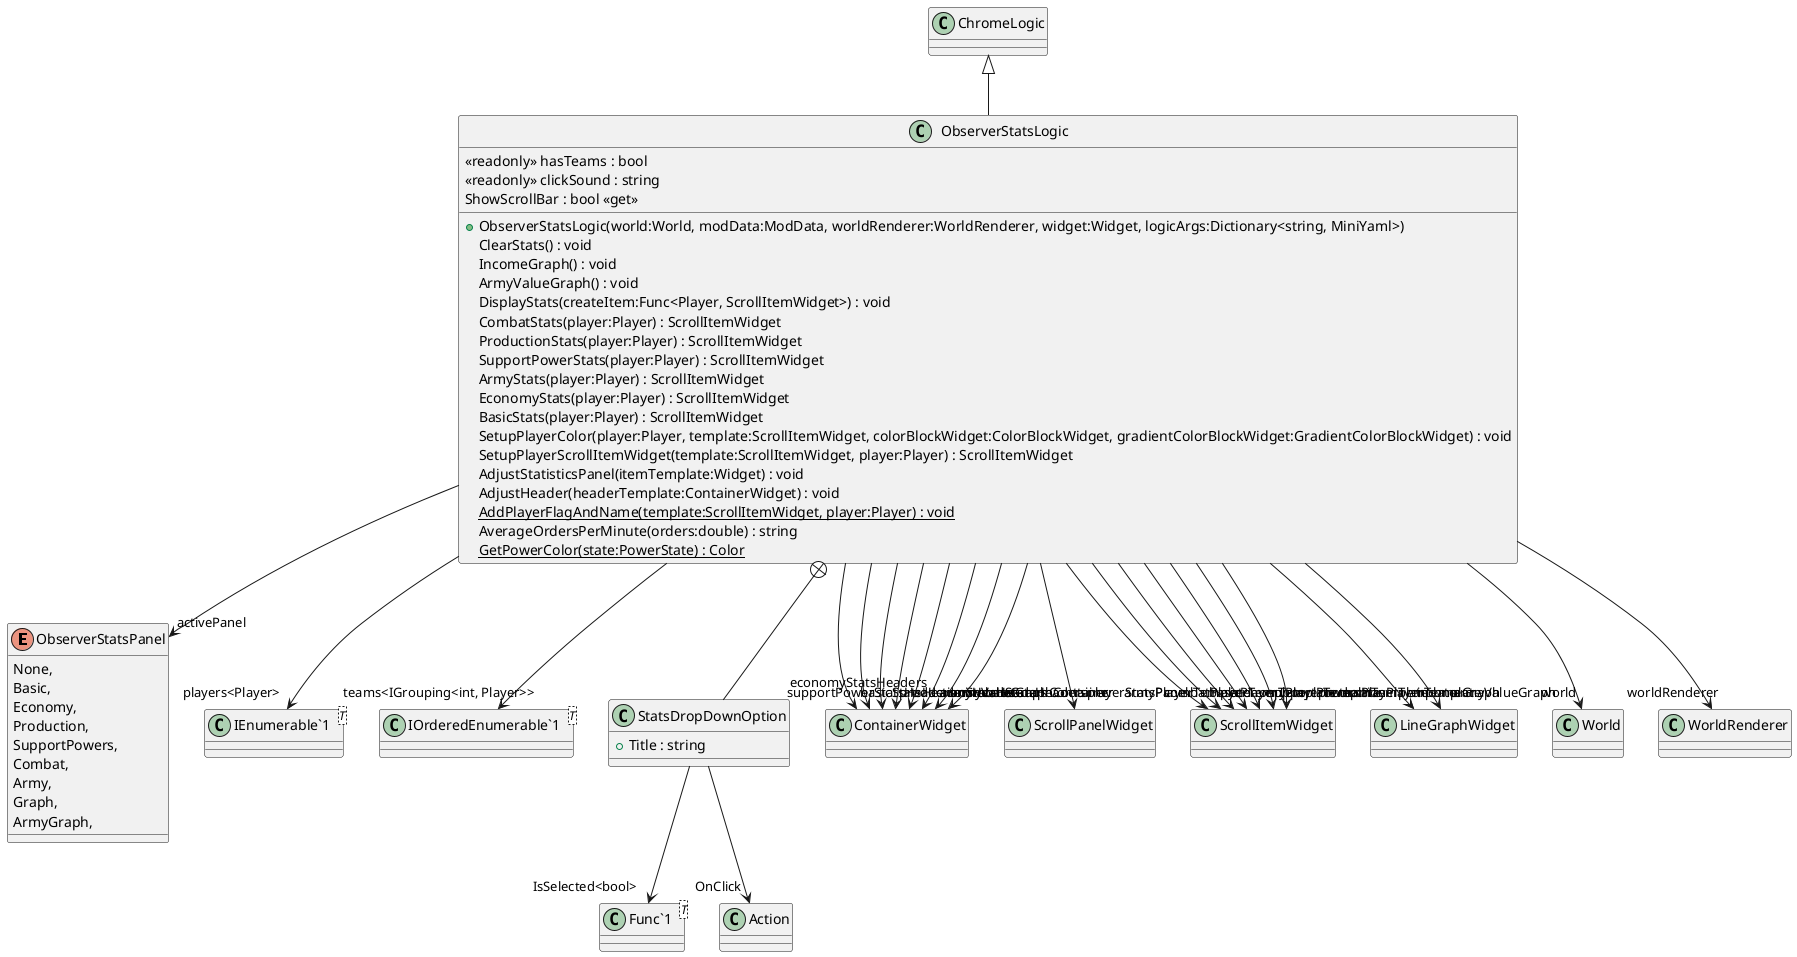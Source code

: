 @startuml
enum ObserverStatsPanel {
    None,
    Basic,
    Economy,
    Production,
    SupportPowers,
    Combat,
    Army,
    Graph,
    ArmyGraph,
}
class ObserverStatsLogic {
    <<readonly>> hasTeams : bool
    <<readonly>> clickSound : string
    + ObserverStatsLogic(world:World, modData:ModData, worldRenderer:WorldRenderer, widget:Widget, logicArgs:Dictionary<string, MiniYaml>)
    ClearStats() : void
    IncomeGraph() : void
    ArmyValueGraph() : void
    DisplayStats(createItem:Func<Player, ScrollItemWidget>) : void
    CombatStats(player:Player) : ScrollItemWidget
    ProductionStats(player:Player) : ScrollItemWidget
    SupportPowerStats(player:Player) : ScrollItemWidget
    ArmyStats(player:Player) : ScrollItemWidget
    EconomyStats(player:Player) : ScrollItemWidget
    BasicStats(player:Player) : ScrollItemWidget
    SetupPlayerColor(player:Player, template:ScrollItemWidget, colorBlockWidget:ColorBlockWidget, gradientColorBlockWidget:GradientColorBlockWidget) : void
    SetupPlayerScrollItemWidget(template:ScrollItemWidget, player:Player) : ScrollItemWidget
    AdjustStatisticsPanel(itemTemplate:Widget) : void
    AdjustHeader(headerTemplate:ContainerWidget) : void
    {static} AddPlayerFlagAndName(template:ScrollItemWidget, player:Player) : void
    AverageOrdersPerMinute(orders:double) : string
    {static} GetPowerColor(state:PowerState) : Color
    ShowScrollBar : bool <<get>>
}
class "IEnumerable`1"<T> {
}
class "IOrderedEnumerable`1"<T> {
}
class StatsDropDownOption {
    + Title : string
}
class "Func`1"<T> {
}
ChromeLogic <|-- ObserverStatsLogic
ObserverStatsLogic --> "basicStatsHeaders" ContainerWidget
ObserverStatsLogic --> "economyStatsHeaders" ContainerWidget
ObserverStatsLogic --> "productionStatsHeaders" ContainerWidget
ObserverStatsLogic --> "supportPowerStatsHeaders" ContainerWidget
ObserverStatsLogic --> "combatStatsHeaders" ContainerWidget
ObserverStatsLogic --> "armyHeaders" ContainerWidget
ObserverStatsLogic --> "playerStatsPanel" ScrollPanelWidget
ObserverStatsLogic --> "basicPlayerTemplate" ScrollItemWidget
ObserverStatsLogic --> "economyPlayerTemplate" ScrollItemWidget
ObserverStatsLogic --> "productionPlayerTemplate" ScrollItemWidget
ObserverStatsLogic --> "supportPowersPlayerTemplate" ScrollItemWidget
ObserverStatsLogic --> "armyPlayerTemplate" ScrollItemWidget
ObserverStatsLogic --> "combatPlayerTemplate" ScrollItemWidget
ObserverStatsLogic --> "incomeGraphContainer" ContainerWidget
ObserverStatsLogic --> "armyValueGraphContainer" ContainerWidget
ObserverStatsLogic --> "incomeGraph" LineGraphWidget
ObserverStatsLogic --> "armyValueGraph" LineGraphWidget
ObserverStatsLogic --> "teamTemplate" ScrollItemWidget
ObserverStatsLogic --> "players<Player>" "IEnumerable`1"
ObserverStatsLogic --> "teams<IGrouping<int, Player>>" "IOrderedEnumerable`1"
ObserverStatsLogic --> "world" World
ObserverStatsLogic --> "worldRenderer" WorldRenderer
ObserverStatsLogic --> "activePanel" ObserverStatsPanel
ObserverStatsLogic +-- StatsDropDownOption
StatsDropDownOption --> "IsSelected<bool>" "Func`1"
StatsDropDownOption --> "OnClick" Action
@enduml
